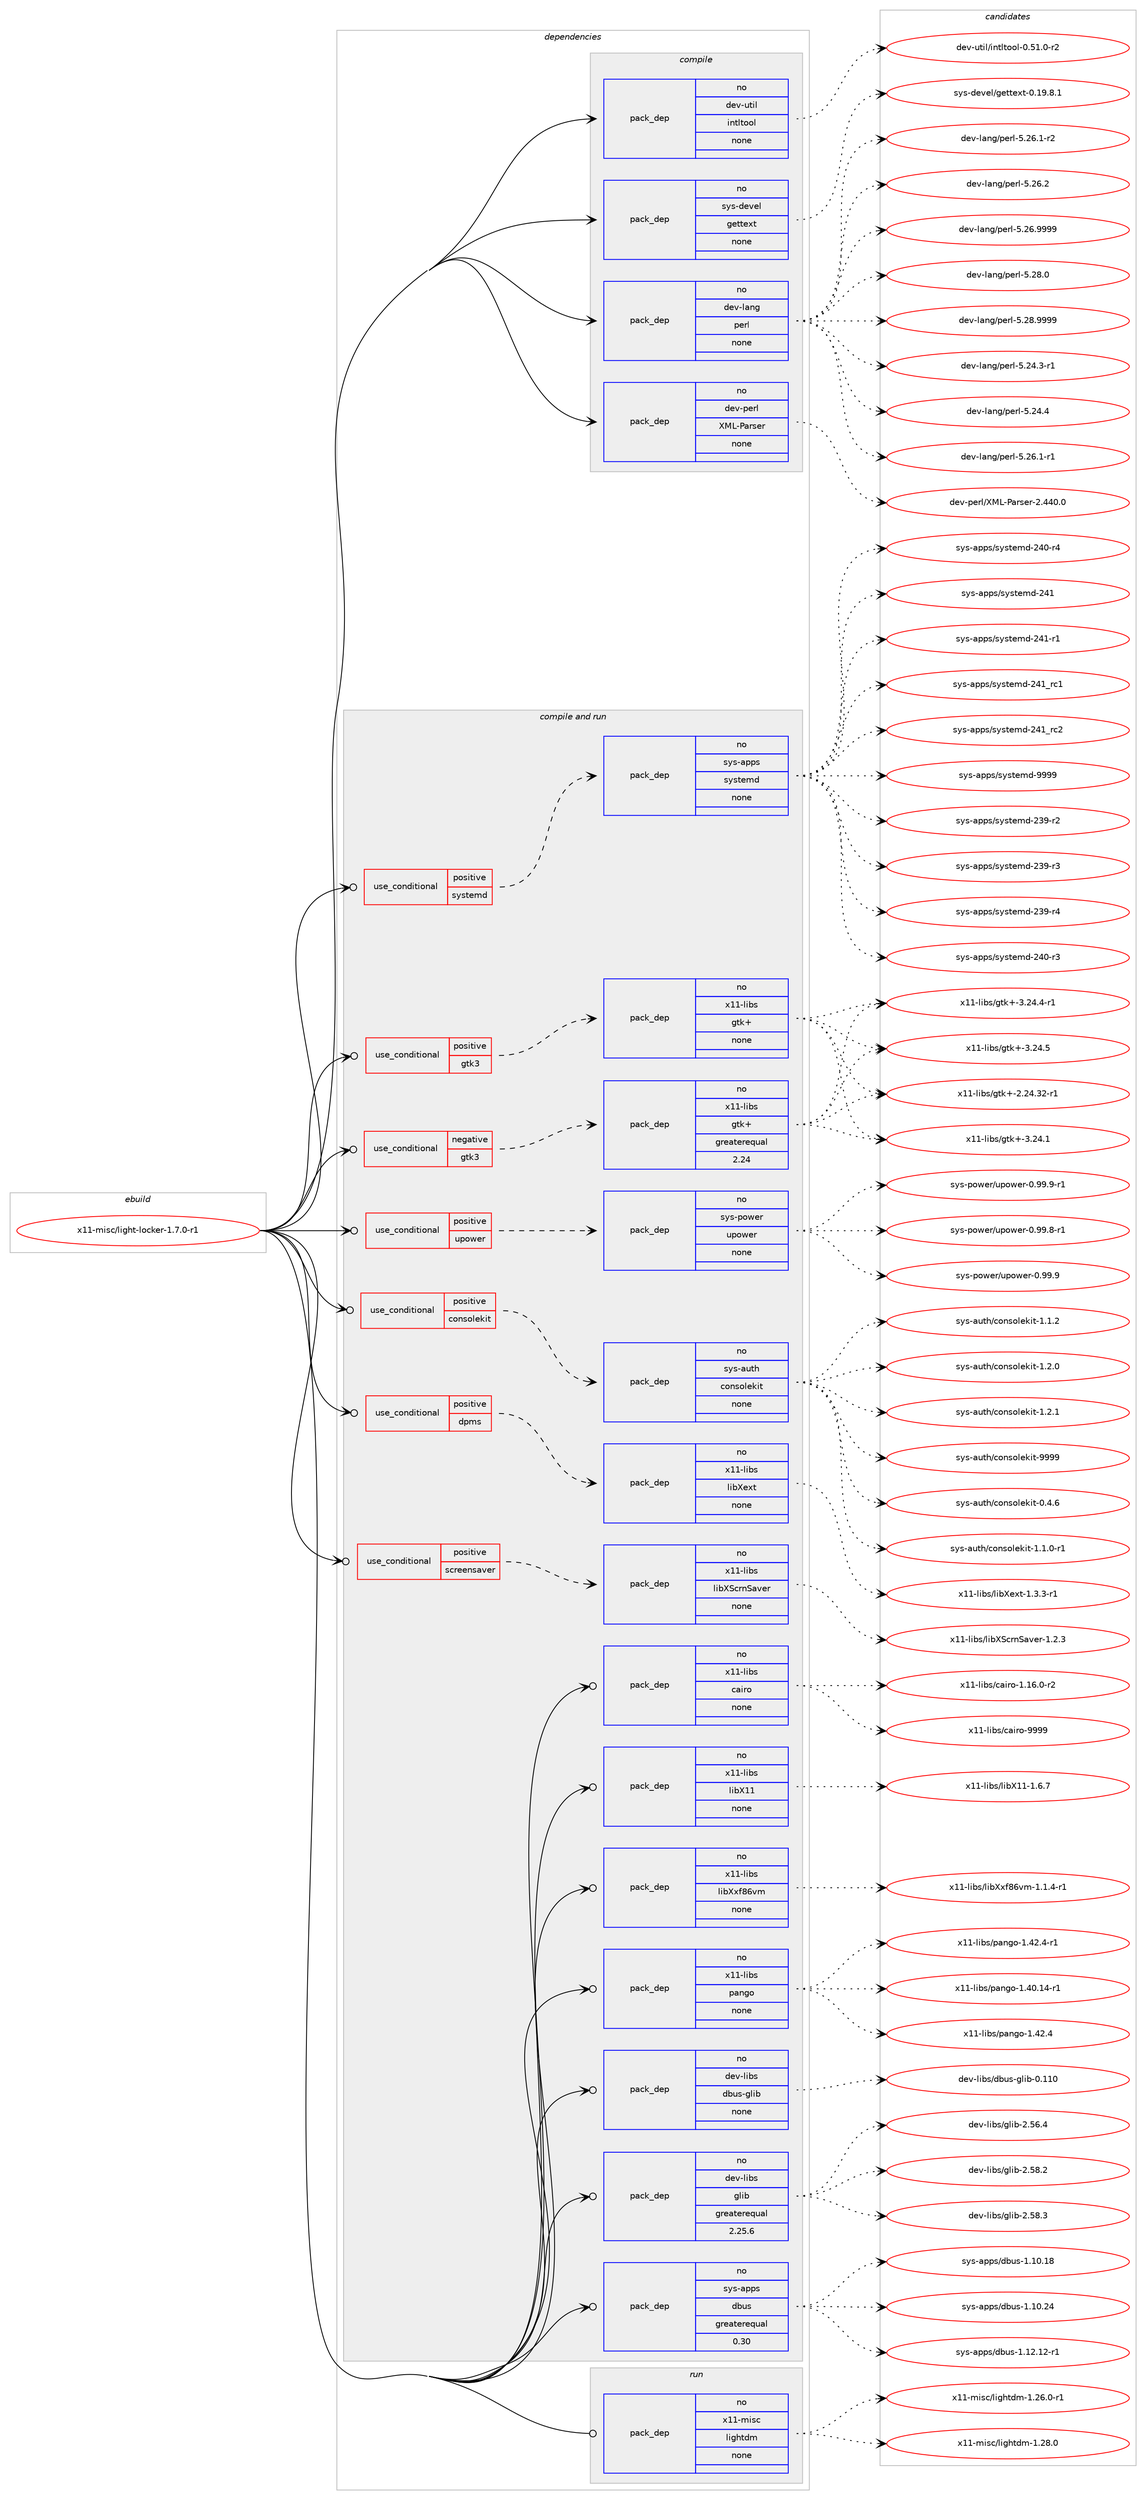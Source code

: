 digraph prolog {

# *************
# Graph options
# *************

newrank=true;
concentrate=true;
compound=true;
graph [rankdir=LR,fontname=Helvetica,fontsize=10,ranksep=1.5];#, ranksep=2.5, nodesep=0.2];
edge  [arrowhead=vee];
node  [fontname=Helvetica,fontsize=10];

# **********
# The ebuild
# **********

subgraph cluster_leftcol {
color=gray;
rank=same;
label=<<i>ebuild</i>>;
id [label="x11-misc/light-locker-1.7.0-r1", color=red, width=4, href="../x11-misc/light-locker-1.7.0-r1.svg"];
}

# ****************
# The dependencies
# ****************

subgraph cluster_midcol {
color=gray;
label=<<i>dependencies</i>>;
subgraph cluster_compile {
fillcolor="#eeeeee";
style=filled;
label=<<i>compile</i>>;
subgraph pack1266998 {
dependency1763189 [label=<<TABLE BORDER="0" CELLBORDER="1" CELLSPACING="0" CELLPADDING="4" WIDTH="220"><TR><TD ROWSPAN="6" CELLPADDING="30">pack_dep</TD></TR><TR><TD WIDTH="110">no</TD></TR><TR><TD>dev-lang</TD></TR><TR><TD>perl</TD></TR><TR><TD>none</TD></TR><TR><TD></TD></TR></TABLE>>, shape=none, color=blue];
}
id:e -> dependency1763189:w [weight=20,style="solid",arrowhead="vee"];
subgraph pack1266999 {
dependency1763190 [label=<<TABLE BORDER="0" CELLBORDER="1" CELLSPACING="0" CELLPADDING="4" WIDTH="220"><TR><TD ROWSPAN="6" CELLPADDING="30">pack_dep</TD></TR><TR><TD WIDTH="110">no</TD></TR><TR><TD>dev-perl</TD></TR><TR><TD>XML-Parser</TD></TR><TR><TD>none</TD></TR><TR><TD></TD></TR></TABLE>>, shape=none, color=blue];
}
id:e -> dependency1763190:w [weight=20,style="solid",arrowhead="vee"];
subgraph pack1267000 {
dependency1763191 [label=<<TABLE BORDER="0" CELLBORDER="1" CELLSPACING="0" CELLPADDING="4" WIDTH="220"><TR><TD ROWSPAN="6" CELLPADDING="30">pack_dep</TD></TR><TR><TD WIDTH="110">no</TD></TR><TR><TD>dev-util</TD></TR><TR><TD>intltool</TD></TR><TR><TD>none</TD></TR><TR><TD></TD></TR></TABLE>>, shape=none, color=blue];
}
id:e -> dependency1763191:w [weight=20,style="solid",arrowhead="vee"];
subgraph pack1267001 {
dependency1763192 [label=<<TABLE BORDER="0" CELLBORDER="1" CELLSPACING="0" CELLPADDING="4" WIDTH="220"><TR><TD ROWSPAN="6" CELLPADDING="30">pack_dep</TD></TR><TR><TD WIDTH="110">no</TD></TR><TR><TD>sys-devel</TD></TR><TR><TD>gettext</TD></TR><TR><TD>none</TD></TR><TR><TD></TD></TR></TABLE>>, shape=none, color=blue];
}
id:e -> dependency1763192:w [weight=20,style="solid",arrowhead="vee"];
}
subgraph cluster_compileandrun {
fillcolor="#eeeeee";
style=filled;
label=<<i>compile and run</i>>;
subgraph cond466503 {
dependency1763193 [label=<<TABLE BORDER="0" CELLBORDER="1" CELLSPACING="0" CELLPADDING="4"><TR><TD ROWSPAN="3" CELLPADDING="10">use_conditional</TD></TR><TR><TD>negative</TD></TR><TR><TD>gtk3</TD></TR></TABLE>>, shape=none, color=red];
subgraph pack1267002 {
dependency1763194 [label=<<TABLE BORDER="0" CELLBORDER="1" CELLSPACING="0" CELLPADDING="4" WIDTH="220"><TR><TD ROWSPAN="6" CELLPADDING="30">pack_dep</TD></TR><TR><TD WIDTH="110">no</TD></TR><TR><TD>x11-libs</TD></TR><TR><TD>gtk+</TD></TR><TR><TD>greaterequal</TD></TR><TR><TD>2.24</TD></TR></TABLE>>, shape=none, color=blue];
}
dependency1763193:e -> dependency1763194:w [weight=20,style="dashed",arrowhead="vee"];
}
id:e -> dependency1763193:w [weight=20,style="solid",arrowhead="odotvee"];
subgraph cond466504 {
dependency1763195 [label=<<TABLE BORDER="0" CELLBORDER="1" CELLSPACING="0" CELLPADDING="4"><TR><TD ROWSPAN="3" CELLPADDING="10">use_conditional</TD></TR><TR><TD>positive</TD></TR><TR><TD>consolekit</TD></TR></TABLE>>, shape=none, color=red];
subgraph pack1267003 {
dependency1763196 [label=<<TABLE BORDER="0" CELLBORDER="1" CELLSPACING="0" CELLPADDING="4" WIDTH="220"><TR><TD ROWSPAN="6" CELLPADDING="30">pack_dep</TD></TR><TR><TD WIDTH="110">no</TD></TR><TR><TD>sys-auth</TD></TR><TR><TD>consolekit</TD></TR><TR><TD>none</TD></TR><TR><TD></TD></TR></TABLE>>, shape=none, color=blue];
}
dependency1763195:e -> dependency1763196:w [weight=20,style="dashed",arrowhead="vee"];
}
id:e -> dependency1763195:w [weight=20,style="solid",arrowhead="odotvee"];
subgraph cond466505 {
dependency1763197 [label=<<TABLE BORDER="0" CELLBORDER="1" CELLSPACING="0" CELLPADDING="4"><TR><TD ROWSPAN="3" CELLPADDING="10">use_conditional</TD></TR><TR><TD>positive</TD></TR><TR><TD>dpms</TD></TR></TABLE>>, shape=none, color=red];
subgraph pack1267004 {
dependency1763198 [label=<<TABLE BORDER="0" CELLBORDER="1" CELLSPACING="0" CELLPADDING="4" WIDTH="220"><TR><TD ROWSPAN="6" CELLPADDING="30">pack_dep</TD></TR><TR><TD WIDTH="110">no</TD></TR><TR><TD>x11-libs</TD></TR><TR><TD>libXext</TD></TR><TR><TD>none</TD></TR><TR><TD></TD></TR></TABLE>>, shape=none, color=blue];
}
dependency1763197:e -> dependency1763198:w [weight=20,style="dashed",arrowhead="vee"];
}
id:e -> dependency1763197:w [weight=20,style="solid",arrowhead="odotvee"];
subgraph cond466506 {
dependency1763199 [label=<<TABLE BORDER="0" CELLBORDER="1" CELLSPACING="0" CELLPADDING="4"><TR><TD ROWSPAN="3" CELLPADDING="10">use_conditional</TD></TR><TR><TD>positive</TD></TR><TR><TD>gtk3</TD></TR></TABLE>>, shape=none, color=red];
subgraph pack1267005 {
dependency1763200 [label=<<TABLE BORDER="0" CELLBORDER="1" CELLSPACING="0" CELLPADDING="4" WIDTH="220"><TR><TD ROWSPAN="6" CELLPADDING="30">pack_dep</TD></TR><TR><TD WIDTH="110">no</TD></TR><TR><TD>x11-libs</TD></TR><TR><TD>gtk+</TD></TR><TR><TD>none</TD></TR><TR><TD></TD></TR></TABLE>>, shape=none, color=blue];
}
dependency1763199:e -> dependency1763200:w [weight=20,style="dashed",arrowhead="vee"];
}
id:e -> dependency1763199:w [weight=20,style="solid",arrowhead="odotvee"];
subgraph cond466507 {
dependency1763201 [label=<<TABLE BORDER="0" CELLBORDER="1" CELLSPACING="0" CELLPADDING="4"><TR><TD ROWSPAN="3" CELLPADDING="10">use_conditional</TD></TR><TR><TD>positive</TD></TR><TR><TD>screensaver</TD></TR></TABLE>>, shape=none, color=red];
subgraph pack1267006 {
dependency1763202 [label=<<TABLE BORDER="0" CELLBORDER="1" CELLSPACING="0" CELLPADDING="4" WIDTH="220"><TR><TD ROWSPAN="6" CELLPADDING="30">pack_dep</TD></TR><TR><TD WIDTH="110">no</TD></TR><TR><TD>x11-libs</TD></TR><TR><TD>libXScrnSaver</TD></TR><TR><TD>none</TD></TR><TR><TD></TD></TR></TABLE>>, shape=none, color=blue];
}
dependency1763201:e -> dependency1763202:w [weight=20,style="dashed",arrowhead="vee"];
}
id:e -> dependency1763201:w [weight=20,style="solid",arrowhead="odotvee"];
subgraph cond466508 {
dependency1763203 [label=<<TABLE BORDER="0" CELLBORDER="1" CELLSPACING="0" CELLPADDING="4"><TR><TD ROWSPAN="3" CELLPADDING="10">use_conditional</TD></TR><TR><TD>positive</TD></TR><TR><TD>systemd</TD></TR></TABLE>>, shape=none, color=red];
subgraph pack1267007 {
dependency1763204 [label=<<TABLE BORDER="0" CELLBORDER="1" CELLSPACING="0" CELLPADDING="4" WIDTH="220"><TR><TD ROWSPAN="6" CELLPADDING="30">pack_dep</TD></TR><TR><TD WIDTH="110">no</TD></TR><TR><TD>sys-apps</TD></TR><TR><TD>systemd</TD></TR><TR><TD>none</TD></TR><TR><TD></TD></TR></TABLE>>, shape=none, color=blue];
}
dependency1763203:e -> dependency1763204:w [weight=20,style="dashed",arrowhead="vee"];
}
id:e -> dependency1763203:w [weight=20,style="solid",arrowhead="odotvee"];
subgraph cond466509 {
dependency1763205 [label=<<TABLE BORDER="0" CELLBORDER="1" CELLSPACING="0" CELLPADDING="4"><TR><TD ROWSPAN="3" CELLPADDING="10">use_conditional</TD></TR><TR><TD>positive</TD></TR><TR><TD>upower</TD></TR></TABLE>>, shape=none, color=red];
subgraph pack1267008 {
dependency1763206 [label=<<TABLE BORDER="0" CELLBORDER="1" CELLSPACING="0" CELLPADDING="4" WIDTH="220"><TR><TD ROWSPAN="6" CELLPADDING="30">pack_dep</TD></TR><TR><TD WIDTH="110">no</TD></TR><TR><TD>sys-power</TD></TR><TR><TD>upower</TD></TR><TR><TD>none</TD></TR><TR><TD></TD></TR></TABLE>>, shape=none, color=blue];
}
dependency1763205:e -> dependency1763206:w [weight=20,style="dashed",arrowhead="vee"];
}
id:e -> dependency1763205:w [weight=20,style="solid",arrowhead="odotvee"];
subgraph pack1267009 {
dependency1763207 [label=<<TABLE BORDER="0" CELLBORDER="1" CELLSPACING="0" CELLPADDING="4" WIDTH="220"><TR><TD ROWSPAN="6" CELLPADDING="30">pack_dep</TD></TR><TR><TD WIDTH="110">no</TD></TR><TR><TD>dev-libs</TD></TR><TR><TD>dbus-glib</TD></TR><TR><TD>none</TD></TR><TR><TD></TD></TR></TABLE>>, shape=none, color=blue];
}
id:e -> dependency1763207:w [weight=20,style="solid",arrowhead="odotvee"];
subgraph pack1267010 {
dependency1763208 [label=<<TABLE BORDER="0" CELLBORDER="1" CELLSPACING="0" CELLPADDING="4" WIDTH="220"><TR><TD ROWSPAN="6" CELLPADDING="30">pack_dep</TD></TR><TR><TD WIDTH="110">no</TD></TR><TR><TD>dev-libs</TD></TR><TR><TD>glib</TD></TR><TR><TD>greaterequal</TD></TR><TR><TD>2.25.6</TD></TR></TABLE>>, shape=none, color=blue];
}
id:e -> dependency1763208:w [weight=20,style="solid",arrowhead="odotvee"];
subgraph pack1267011 {
dependency1763209 [label=<<TABLE BORDER="0" CELLBORDER="1" CELLSPACING="0" CELLPADDING="4" WIDTH="220"><TR><TD ROWSPAN="6" CELLPADDING="30">pack_dep</TD></TR><TR><TD WIDTH="110">no</TD></TR><TR><TD>sys-apps</TD></TR><TR><TD>dbus</TD></TR><TR><TD>greaterequal</TD></TR><TR><TD>0.30</TD></TR></TABLE>>, shape=none, color=blue];
}
id:e -> dependency1763209:w [weight=20,style="solid",arrowhead="odotvee"];
subgraph pack1267012 {
dependency1763210 [label=<<TABLE BORDER="0" CELLBORDER="1" CELLSPACING="0" CELLPADDING="4" WIDTH="220"><TR><TD ROWSPAN="6" CELLPADDING="30">pack_dep</TD></TR><TR><TD WIDTH="110">no</TD></TR><TR><TD>x11-libs</TD></TR><TR><TD>cairo</TD></TR><TR><TD>none</TD></TR><TR><TD></TD></TR></TABLE>>, shape=none, color=blue];
}
id:e -> dependency1763210:w [weight=20,style="solid",arrowhead="odotvee"];
subgraph pack1267013 {
dependency1763211 [label=<<TABLE BORDER="0" CELLBORDER="1" CELLSPACING="0" CELLPADDING="4" WIDTH="220"><TR><TD ROWSPAN="6" CELLPADDING="30">pack_dep</TD></TR><TR><TD WIDTH="110">no</TD></TR><TR><TD>x11-libs</TD></TR><TR><TD>libX11</TD></TR><TR><TD>none</TD></TR><TR><TD></TD></TR></TABLE>>, shape=none, color=blue];
}
id:e -> dependency1763211:w [weight=20,style="solid",arrowhead="odotvee"];
subgraph pack1267014 {
dependency1763212 [label=<<TABLE BORDER="0" CELLBORDER="1" CELLSPACING="0" CELLPADDING="4" WIDTH="220"><TR><TD ROWSPAN="6" CELLPADDING="30">pack_dep</TD></TR><TR><TD WIDTH="110">no</TD></TR><TR><TD>x11-libs</TD></TR><TR><TD>libXxf86vm</TD></TR><TR><TD>none</TD></TR><TR><TD></TD></TR></TABLE>>, shape=none, color=blue];
}
id:e -> dependency1763212:w [weight=20,style="solid",arrowhead="odotvee"];
subgraph pack1267015 {
dependency1763213 [label=<<TABLE BORDER="0" CELLBORDER="1" CELLSPACING="0" CELLPADDING="4" WIDTH="220"><TR><TD ROWSPAN="6" CELLPADDING="30">pack_dep</TD></TR><TR><TD WIDTH="110">no</TD></TR><TR><TD>x11-libs</TD></TR><TR><TD>pango</TD></TR><TR><TD>none</TD></TR><TR><TD></TD></TR></TABLE>>, shape=none, color=blue];
}
id:e -> dependency1763213:w [weight=20,style="solid",arrowhead="odotvee"];
}
subgraph cluster_run {
fillcolor="#eeeeee";
style=filled;
label=<<i>run</i>>;
subgraph pack1267016 {
dependency1763214 [label=<<TABLE BORDER="0" CELLBORDER="1" CELLSPACING="0" CELLPADDING="4" WIDTH="220"><TR><TD ROWSPAN="6" CELLPADDING="30">pack_dep</TD></TR><TR><TD WIDTH="110">no</TD></TR><TR><TD>x11-misc</TD></TR><TR><TD>lightdm</TD></TR><TR><TD>none</TD></TR><TR><TD></TD></TR></TABLE>>, shape=none, color=blue];
}
id:e -> dependency1763214:w [weight=20,style="solid",arrowhead="odot"];
}
}

# **************
# The candidates
# **************

subgraph cluster_choices {
rank=same;
color=gray;
label=<<i>candidates</i>>;

subgraph choice1266998 {
color=black;
nodesep=1;
choice100101118451089711010347112101114108455346505246514511449 [label="dev-lang/perl-5.24.3-r1", color=red, width=4,href="../dev-lang/perl-5.24.3-r1.svg"];
choice10010111845108971101034711210111410845534650524652 [label="dev-lang/perl-5.24.4", color=red, width=4,href="../dev-lang/perl-5.24.4.svg"];
choice100101118451089711010347112101114108455346505446494511449 [label="dev-lang/perl-5.26.1-r1", color=red, width=4,href="../dev-lang/perl-5.26.1-r1.svg"];
choice100101118451089711010347112101114108455346505446494511450 [label="dev-lang/perl-5.26.1-r2", color=red, width=4,href="../dev-lang/perl-5.26.1-r2.svg"];
choice10010111845108971101034711210111410845534650544650 [label="dev-lang/perl-5.26.2", color=red, width=4,href="../dev-lang/perl-5.26.2.svg"];
choice10010111845108971101034711210111410845534650544657575757 [label="dev-lang/perl-5.26.9999", color=red, width=4,href="../dev-lang/perl-5.26.9999.svg"];
choice10010111845108971101034711210111410845534650564648 [label="dev-lang/perl-5.28.0", color=red, width=4,href="../dev-lang/perl-5.28.0.svg"];
choice10010111845108971101034711210111410845534650564657575757 [label="dev-lang/perl-5.28.9999", color=red, width=4,href="../dev-lang/perl-5.28.9999.svg"];
dependency1763189:e -> choice100101118451089711010347112101114108455346505246514511449:w [style=dotted,weight="100"];
dependency1763189:e -> choice10010111845108971101034711210111410845534650524652:w [style=dotted,weight="100"];
dependency1763189:e -> choice100101118451089711010347112101114108455346505446494511449:w [style=dotted,weight="100"];
dependency1763189:e -> choice100101118451089711010347112101114108455346505446494511450:w [style=dotted,weight="100"];
dependency1763189:e -> choice10010111845108971101034711210111410845534650544650:w [style=dotted,weight="100"];
dependency1763189:e -> choice10010111845108971101034711210111410845534650544657575757:w [style=dotted,weight="100"];
dependency1763189:e -> choice10010111845108971101034711210111410845534650564648:w [style=dotted,weight="100"];
dependency1763189:e -> choice10010111845108971101034711210111410845534650564657575757:w [style=dotted,weight="100"];
}
subgraph choice1266999 {
color=black;
nodesep=1;
choice10010111845112101114108478877764580971141151011144550465252484648 [label="dev-perl/XML-Parser-2.440.0", color=red, width=4,href="../dev-perl/XML-Parser-2.440.0.svg"];
dependency1763190:e -> choice10010111845112101114108478877764580971141151011144550465252484648:w [style=dotted,weight="100"];
}
subgraph choice1267000 {
color=black;
nodesep=1;
choice1001011184511711610510847105110116108116111111108454846534946484511450 [label="dev-util/intltool-0.51.0-r2", color=red, width=4,href="../dev-util/intltool-0.51.0-r2.svg"];
dependency1763191:e -> choice1001011184511711610510847105110116108116111111108454846534946484511450:w [style=dotted,weight="100"];
}
subgraph choice1267001 {
color=black;
nodesep=1;
choice1151211154510010111810110847103101116116101120116454846495746564649 [label="sys-devel/gettext-0.19.8.1", color=red, width=4,href="../sys-devel/gettext-0.19.8.1.svg"];
dependency1763192:e -> choice1151211154510010111810110847103101116116101120116454846495746564649:w [style=dotted,weight="100"];
}
subgraph choice1267002 {
color=black;
nodesep=1;
choice12049494510810598115471031161074345504650524651504511449 [label="x11-libs/gtk+-2.24.32-r1", color=red, width=4,href="../x11-libs/gtk+-2.24.32-r1.svg"];
choice12049494510810598115471031161074345514650524649 [label="x11-libs/gtk+-3.24.1", color=red, width=4,href="../x11-libs/gtk+-3.24.1.svg"];
choice120494945108105981154710311610743455146505246524511449 [label="x11-libs/gtk+-3.24.4-r1", color=red, width=4,href="../x11-libs/gtk+-3.24.4-r1.svg"];
choice12049494510810598115471031161074345514650524653 [label="x11-libs/gtk+-3.24.5", color=red, width=4,href="../x11-libs/gtk+-3.24.5.svg"];
dependency1763194:e -> choice12049494510810598115471031161074345504650524651504511449:w [style=dotted,weight="100"];
dependency1763194:e -> choice12049494510810598115471031161074345514650524649:w [style=dotted,weight="100"];
dependency1763194:e -> choice120494945108105981154710311610743455146505246524511449:w [style=dotted,weight="100"];
dependency1763194:e -> choice12049494510810598115471031161074345514650524653:w [style=dotted,weight="100"];
}
subgraph choice1267003 {
color=black;
nodesep=1;
choice11512111545971171161044799111110115111108101107105116454846524654 [label="sys-auth/consolekit-0.4.6", color=red, width=4,href="../sys-auth/consolekit-0.4.6.svg"];
choice115121115459711711610447991111101151111081011071051164549464946484511449 [label="sys-auth/consolekit-1.1.0-r1", color=red, width=4,href="../sys-auth/consolekit-1.1.0-r1.svg"];
choice11512111545971171161044799111110115111108101107105116454946494650 [label="sys-auth/consolekit-1.1.2", color=red, width=4,href="../sys-auth/consolekit-1.1.2.svg"];
choice11512111545971171161044799111110115111108101107105116454946504648 [label="sys-auth/consolekit-1.2.0", color=red, width=4,href="../sys-auth/consolekit-1.2.0.svg"];
choice11512111545971171161044799111110115111108101107105116454946504649 [label="sys-auth/consolekit-1.2.1", color=red, width=4,href="../sys-auth/consolekit-1.2.1.svg"];
choice115121115459711711610447991111101151111081011071051164557575757 [label="sys-auth/consolekit-9999", color=red, width=4,href="../sys-auth/consolekit-9999.svg"];
dependency1763196:e -> choice11512111545971171161044799111110115111108101107105116454846524654:w [style=dotted,weight="100"];
dependency1763196:e -> choice115121115459711711610447991111101151111081011071051164549464946484511449:w [style=dotted,weight="100"];
dependency1763196:e -> choice11512111545971171161044799111110115111108101107105116454946494650:w [style=dotted,weight="100"];
dependency1763196:e -> choice11512111545971171161044799111110115111108101107105116454946504648:w [style=dotted,weight="100"];
dependency1763196:e -> choice11512111545971171161044799111110115111108101107105116454946504649:w [style=dotted,weight="100"];
dependency1763196:e -> choice115121115459711711610447991111101151111081011071051164557575757:w [style=dotted,weight="100"];
}
subgraph choice1267004 {
color=black;
nodesep=1;
choice120494945108105981154710810598881011201164549465146514511449 [label="x11-libs/libXext-1.3.3-r1", color=red, width=4,href="../x11-libs/libXext-1.3.3-r1.svg"];
dependency1763198:e -> choice120494945108105981154710810598881011201164549465146514511449:w [style=dotted,weight="100"];
}
subgraph choice1267005 {
color=black;
nodesep=1;
choice12049494510810598115471031161074345504650524651504511449 [label="x11-libs/gtk+-2.24.32-r1", color=red, width=4,href="../x11-libs/gtk+-2.24.32-r1.svg"];
choice12049494510810598115471031161074345514650524649 [label="x11-libs/gtk+-3.24.1", color=red, width=4,href="../x11-libs/gtk+-3.24.1.svg"];
choice120494945108105981154710311610743455146505246524511449 [label="x11-libs/gtk+-3.24.4-r1", color=red, width=4,href="../x11-libs/gtk+-3.24.4-r1.svg"];
choice12049494510810598115471031161074345514650524653 [label="x11-libs/gtk+-3.24.5", color=red, width=4,href="../x11-libs/gtk+-3.24.5.svg"];
dependency1763200:e -> choice12049494510810598115471031161074345504650524651504511449:w [style=dotted,weight="100"];
dependency1763200:e -> choice12049494510810598115471031161074345514650524649:w [style=dotted,weight="100"];
dependency1763200:e -> choice120494945108105981154710311610743455146505246524511449:w [style=dotted,weight="100"];
dependency1763200:e -> choice12049494510810598115471031161074345514650524653:w [style=dotted,weight="100"];
}
subgraph choice1267006 {
color=black;
nodesep=1;
choice1204949451081059811547108105988883991141108397118101114454946504651 [label="x11-libs/libXScrnSaver-1.2.3", color=red, width=4,href="../x11-libs/libXScrnSaver-1.2.3.svg"];
dependency1763202:e -> choice1204949451081059811547108105988883991141108397118101114454946504651:w [style=dotted,weight="100"];
}
subgraph choice1267007 {
color=black;
nodesep=1;
choice115121115459711211211547115121115116101109100455051574511450 [label="sys-apps/systemd-239-r2", color=red, width=4,href="../sys-apps/systemd-239-r2.svg"];
choice115121115459711211211547115121115116101109100455051574511451 [label="sys-apps/systemd-239-r3", color=red, width=4,href="../sys-apps/systemd-239-r3.svg"];
choice115121115459711211211547115121115116101109100455051574511452 [label="sys-apps/systemd-239-r4", color=red, width=4,href="../sys-apps/systemd-239-r4.svg"];
choice115121115459711211211547115121115116101109100455052484511451 [label="sys-apps/systemd-240-r3", color=red, width=4,href="../sys-apps/systemd-240-r3.svg"];
choice115121115459711211211547115121115116101109100455052484511452 [label="sys-apps/systemd-240-r4", color=red, width=4,href="../sys-apps/systemd-240-r4.svg"];
choice11512111545971121121154711512111511610110910045505249 [label="sys-apps/systemd-241", color=red, width=4,href="../sys-apps/systemd-241.svg"];
choice115121115459711211211547115121115116101109100455052494511449 [label="sys-apps/systemd-241-r1", color=red, width=4,href="../sys-apps/systemd-241-r1.svg"];
choice11512111545971121121154711512111511610110910045505249951149949 [label="sys-apps/systemd-241_rc1", color=red, width=4,href="../sys-apps/systemd-241_rc1.svg"];
choice11512111545971121121154711512111511610110910045505249951149950 [label="sys-apps/systemd-241_rc2", color=red, width=4,href="../sys-apps/systemd-241_rc2.svg"];
choice1151211154597112112115471151211151161011091004557575757 [label="sys-apps/systemd-9999", color=red, width=4,href="../sys-apps/systemd-9999.svg"];
dependency1763204:e -> choice115121115459711211211547115121115116101109100455051574511450:w [style=dotted,weight="100"];
dependency1763204:e -> choice115121115459711211211547115121115116101109100455051574511451:w [style=dotted,weight="100"];
dependency1763204:e -> choice115121115459711211211547115121115116101109100455051574511452:w [style=dotted,weight="100"];
dependency1763204:e -> choice115121115459711211211547115121115116101109100455052484511451:w [style=dotted,weight="100"];
dependency1763204:e -> choice115121115459711211211547115121115116101109100455052484511452:w [style=dotted,weight="100"];
dependency1763204:e -> choice11512111545971121121154711512111511610110910045505249:w [style=dotted,weight="100"];
dependency1763204:e -> choice115121115459711211211547115121115116101109100455052494511449:w [style=dotted,weight="100"];
dependency1763204:e -> choice11512111545971121121154711512111511610110910045505249951149949:w [style=dotted,weight="100"];
dependency1763204:e -> choice11512111545971121121154711512111511610110910045505249951149950:w [style=dotted,weight="100"];
dependency1763204:e -> choice1151211154597112112115471151211151161011091004557575757:w [style=dotted,weight="100"];
}
subgraph choice1267008 {
color=black;
nodesep=1;
choice1151211154511211111910111447117112111119101114454846575746564511449 [label="sys-power/upower-0.99.8-r1", color=red, width=4,href="../sys-power/upower-0.99.8-r1.svg"];
choice115121115451121111191011144711711211111910111445484657574657 [label="sys-power/upower-0.99.9", color=red, width=4,href="../sys-power/upower-0.99.9.svg"];
choice1151211154511211111910111447117112111119101114454846575746574511449 [label="sys-power/upower-0.99.9-r1", color=red, width=4,href="../sys-power/upower-0.99.9-r1.svg"];
dependency1763206:e -> choice1151211154511211111910111447117112111119101114454846575746564511449:w [style=dotted,weight="100"];
dependency1763206:e -> choice115121115451121111191011144711711211111910111445484657574657:w [style=dotted,weight="100"];
dependency1763206:e -> choice1151211154511211111910111447117112111119101114454846575746574511449:w [style=dotted,weight="100"];
}
subgraph choice1267009 {
color=black;
nodesep=1;
choice100101118451081059811547100981171154510310810598454846494948 [label="dev-libs/dbus-glib-0.110", color=red, width=4,href="../dev-libs/dbus-glib-0.110.svg"];
dependency1763207:e -> choice100101118451081059811547100981171154510310810598454846494948:w [style=dotted,weight="100"];
}
subgraph choice1267010 {
color=black;
nodesep=1;
choice1001011184510810598115471031081059845504653544652 [label="dev-libs/glib-2.56.4", color=red, width=4,href="../dev-libs/glib-2.56.4.svg"];
choice1001011184510810598115471031081059845504653564650 [label="dev-libs/glib-2.58.2", color=red, width=4,href="../dev-libs/glib-2.58.2.svg"];
choice1001011184510810598115471031081059845504653564651 [label="dev-libs/glib-2.58.3", color=red, width=4,href="../dev-libs/glib-2.58.3.svg"];
dependency1763208:e -> choice1001011184510810598115471031081059845504653544652:w [style=dotted,weight="100"];
dependency1763208:e -> choice1001011184510810598115471031081059845504653564650:w [style=dotted,weight="100"];
dependency1763208:e -> choice1001011184510810598115471031081059845504653564651:w [style=dotted,weight="100"];
}
subgraph choice1267011 {
color=black;
nodesep=1;
choice115121115459711211211547100981171154549464948464956 [label="sys-apps/dbus-1.10.18", color=red, width=4,href="../sys-apps/dbus-1.10.18.svg"];
choice115121115459711211211547100981171154549464948465052 [label="sys-apps/dbus-1.10.24", color=red, width=4,href="../sys-apps/dbus-1.10.24.svg"];
choice1151211154597112112115471009811711545494649504649504511449 [label="sys-apps/dbus-1.12.12-r1", color=red, width=4,href="../sys-apps/dbus-1.12.12-r1.svg"];
dependency1763209:e -> choice115121115459711211211547100981171154549464948464956:w [style=dotted,weight="100"];
dependency1763209:e -> choice115121115459711211211547100981171154549464948465052:w [style=dotted,weight="100"];
dependency1763209:e -> choice1151211154597112112115471009811711545494649504649504511449:w [style=dotted,weight="100"];
}
subgraph choice1267012 {
color=black;
nodesep=1;
choice12049494510810598115479997105114111454946495446484511450 [label="x11-libs/cairo-1.16.0-r2", color=red, width=4,href="../x11-libs/cairo-1.16.0-r2.svg"];
choice120494945108105981154799971051141114557575757 [label="x11-libs/cairo-9999", color=red, width=4,href="../x11-libs/cairo-9999.svg"];
dependency1763210:e -> choice12049494510810598115479997105114111454946495446484511450:w [style=dotted,weight="100"];
dependency1763210:e -> choice120494945108105981154799971051141114557575757:w [style=dotted,weight="100"];
}
subgraph choice1267013 {
color=black;
nodesep=1;
choice120494945108105981154710810598884949454946544655 [label="x11-libs/libX11-1.6.7", color=red, width=4,href="../x11-libs/libX11-1.6.7.svg"];
dependency1763211:e -> choice120494945108105981154710810598884949454946544655:w [style=dotted,weight="100"];
}
subgraph choice1267014 {
color=black;
nodesep=1;
choice1204949451081059811547108105988812010256541181094549464946524511449 [label="x11-libs/libXxf86vm-1.1.4-r1", color=red, width=4,href="../x11-libs/libXxf86vm-1.1.4-r1.svg"];
dependency1763212:e -> choice1204949451081059811547108105988812010256541181094549464946524511449:w [style=dotted,weight="100"];
}
subgraph choice1267015 {
color=black;
nodesep=1;
choice12049494510810598115471129711010311145494652484649524511449 [label="x11-libs/pango-1.40.14-r1", color=red, width=4,href="../x11-libs/pango-1.40.14-r1.svg"];
choice12049494510810598115471129711010311145494652504652 [label="x11-libs/pango-1.42.4", color=red, width=4,href="../x11-libs/pango-1.42.4.svg"];
choice120494945108105981154711297110103111454946525046524511449 [label="x11-libs/pango-1.42.4-r1", color=red, width=4,href="../x11-libs/pango-1.42.4-r1.svg"];
dependency1763213:e -> choice12049494510810598115471129711010311145494652484649524511449:w [style=dotted,weight="100"];
dependency1763213:e -> choice12049494510810598115471129711010311145494652504652:w [style=dotted,weight="100"];
dependency1763213:e -> choice120494945108105981154711297110103111454946525046524511449:w [style=dotted,weight="100"];
}
subgraph choice1267016 {
color=black;
nodesep=1;
choice1204949451091051159947108105103104116100109454946505446484511449 [label="x11-misc/lightdm-1.26.0-r1", color=red, width=4,href="../x11-misc/lightdm-1.26.0-r1.svg"];
choice120494945109105115994710810510310411610010945494650564648 [label="x11-misc/lightdm-1.28.0", color=red, width=4,href="../x11-misc/lightdm-1.28.0.svg"];
dependency1763214:e -> choice1204949451091051159947108105103104116100109454946505446484511449:w [style=dotted,weight="100"];
dependency1763214:e -> choice120494945109105115994710810510310411610010945494650564648:w [style=dotted,weight="100"];
}
}

}
